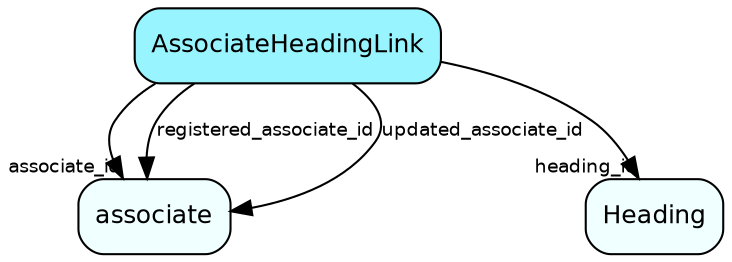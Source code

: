 digraph AssociateHeadingLink  {
node [shape = box style="rounded, filled" fontname = "Helvetica" fontsize = "12" ]
edge [fontname = "Helvetica" fontsize = "9"]

AssociateHeadingLink[fillcolor = "cadetblue1"]
associate[fillcolor = "azure1"]
Heading[fillcolor = "azure1"]
AssociateHeadingLink -> associate [headlabel = "associate_id"]
AssociateHeadingLink -> Heading [headlabel = "heading_id"]
AssociateHeadingLink -> associate [label = "registered_associate_id"]
AssociateHeadingLink -> associate [label = "updated_associate_id"]
}
